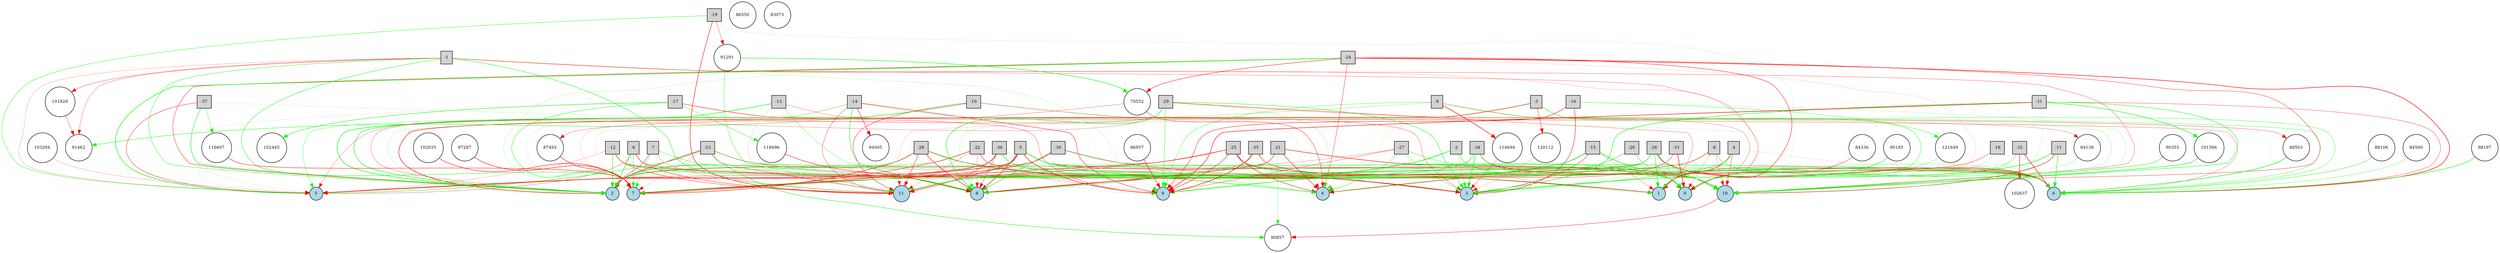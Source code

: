 digraph {
	node [fontsize=9 height=0.4 shape=circle width=0.2]
	-1 [fillcolor="lightgray" shape=box style=filled]
	-2 [fillcolor=lightgray shape=box style=filled]
	-3 [fillcolor=lightgray shape=box style=filled]
	-4 [fillcolor=lightgray shape=box style=filled]
	-5 [fillcolor=lightgray shape=box style=filled]
	-6 [fillcolor=lightgray shape=box style=filled]
	-7 [fillcolor=lightgray shape=box style=filled]
	-8 [fillcolor=lightgray shape=box style=filled]
	-9 [fillcolor=lightgray shape=box style=filled]
	-10 [fillcolor=lightgray shape=box style=filled]
	-11 [fillcolor=lightgray shape=box style=filled]
	-12 [fillcolor=lightgray shape=box style=filled]
	-13 [fillcolor=lightgray shape=box style=filled]
	-14 [fillcolor=lightgray shape=box style=filled]
	-15 [fillcolor=lightgray shape=box style=filled]
	-16 [fillcolor=lightgray shape=box style=filled]
	-17 [fillcolor=lightgray shape=box style=filled]
	-18 [fillcolor=lightgray shape=box style=filled]
	-19 [fillcolor=lightgray shape=box style=filled]
	-20 [fillcolor=lightgray shape=box style=filled]
	-21 [fillcolor=lightgray shape=box style=filled]
	-22 [fillcolor=lightgray shape=box style=filled]
	-23 [fillcolor=lightgray shape=box style=filled]
	-24 [fillcolor=lightgray shape=box style=filled]
	-25 [fillcolor=lightgray shape=box style=filled]
	-26 [fillcolor=lightgray shape=box style=filled]
	-27 [fillcolor=lightgray shape=box style=filled]
	-28 [fillcolor=lightgray shape=box style=filled]
	-29 [fillcolor=lightgray shape=box style=filled]
	-30 [fillcolor=lightgray shape=box style=filled]
	-31 [fillcolor=lightgray shape=box style=filled]
	-32 [fillcolor=lightgray shape=box style=filled]
	-33 [fillcolor=lightgray shape=box style=filled]
	-34 [fillcolor=lightgray shape=box style=filled]
	-35 [fillcolor=lightgray shape=box style=filled]
	-36 [fillcolor=lightgray shape=box style=filled]
	-37 [fillcolor=lightgray shape=box style=filled]
	97287 [fillcolor=white style=filled]
	114694 [fillcolor=white style=filled]
	102035 [fillcolor=white style=filled]
	84500 [fillcolor=white style=filled]
	98197 [fillcolor=white style=filled]
	86550 [fillcolor=white style=filled]
	70552 [fillcolor=white style=filled]
	91291 [fillcolor=white style=filled]
	83073 [fillcolor=white style=filled]
	84138 [fillcolor=white style=filled]
	// 88106 [fillcolor=white style=filled]
	86957 [fillcolor=white style=filled]
	102445 [fillcolor=white style=filled]
	120112 [fillcolor=white style=filled]
	121649 [fillcolor=white style=filled]
	94005 [fillcolor=white style=filled]
	88503 [fillcolor=white style=filled]
	101566 [fillcolor=white style=filled]
	87492 [fillcolor=white style=filled]
	101828 [fillcolor=white style=filled]
	91462 [fillcolor=white style=filled]
	90185 [fillcolor=white style=filled]
	80857 [fillcolor=white style=filled]
	118496 [fillcolor=white style=filled]
	102637 [fillcolor=white style=filled]
	84336 [fillcolor=white style=filled]
	90355 [fillcolor=white style=filled]
	103294 [fillcolor=white style=filled]
	116607 [fillcolor=white style=filled]
	0 [fillcolor=lightblue style=filled]
	1 [fillcolor=lightblue style=filled]
	2 [fillcolor=lightblue style=filled]
	3 [fillcolor=lightblue style=filled]
	4 [fillcolor=lightblue style=filled]
	5 [fillcolor=lightblue style=filled]
	6 [fillcolor=lightblue style=filled]
	7 [fillcolor=lightblue style=filled]
	8 [fillcolor=lightblue style=filled]
	9 [fillcolor=lightblue style=filled]
	10 [fillcolor=lightblue style=filled]
	11 [fillcolor=lightblue style=filled]
	-1 -> 0 [color=red penwidth=0.456252402236221 style=solid]
	-1 -> 1 [color=red penwidth=0.2727561947872078 style=solid]
	-1 -> 2 [color=green penwidth=0.7214124290877547 style=solid]
	-1 -> 5 [color=red penwidth=0.3011798209009534 style=solid]
	-1 -> 7 [color=green penwidth=0.7953571737641137 style=solid]
	-1 -> 9 [color=green penwidth=0.23792401157021717 style=solid]
	-1 -> 10 [color=red penwidth=0.5036443946009203 style=solid]
	-1 -> 11 [color=green penwidth=0.8019369033346403 style=solid]
	-2 -> 1 [color=green penwidth=0.4496201278758972 style=solid]
	-2 -> 3 [color=green penwidth=0.3616596359227996 style=solid]
	-2 -> 9 [color=green penwidth=0.6649695205886689 style=solid]
	-2 -> 10 [color=green penwidth=0.7356551792357465 style=solid]
	-2 -> 11 [color=green penwidth=0.7873859938541924 style=solid]
	-3 -> 0 [color=green penwidth=0.6770836648339421 style=solid]
	-3 -> 2 [color=red penwidth=1.0707538739570768 style=solid]
	-3 -> 4 [color=green penwidth=0.15047259664840232 style=solid]
	-3 -> 6 [color=green penwidth=0.5758196678838757 style=solid]
	-3 -> 8 [color=green penwidth=0.28246949445228 style=solid]
	-4 -> 1 [color=red penwidth=1.0006937154818558 style=solid]
	-4 -> 3 [color=green penwidth=0.8196117614007209 style=solid]
	-4 -> 4 [color=green penwidth=0.2444625281675369 style=solid]
	-4 -> 6 [color=red penwidth=0.13652499632104323 style=solid]
	-4 -> 10 [color=red penwidth=0.7097044395423556 style=solid]
	-5 -> 0 [color=red penwidth=0.9047537644634439 style=solid]
	-5 -> 1 [color=green penwidth=0.9468454196421455 style=solid]
	-5 -> 2 [color=green penwidth=0.8317500386661586 style=solid]
	-5 -> 4 [color=red penwidth=0.11412224717901168 style=solid]
	-5 -> 6 [color=green penwidth=0.854796270400133 style=solid]
	-5 -> 7 [color=red penwidth=1.0354306120774268 style=solid]
	-5 -> 8 [color=red penwidth=1.0276004368737632 style=solid]
	-5 -> 9 [color=red penwidth=1.0556392751741865 style=solid]
	-5 -> 11 [color=red penwidth=0.767599837236047 style=solid]
	-6 -> 1 [color=red penwidth=0.6277659123037772 style=solid]
	-6 -> 2 [color=green penwidth=1.0593779414973483 style=solid]
	-6 -> 4 [color=green penwidth=0.28201229003353034 style=solid]
	-6 -> 5 [color=red penwidth=0.46305648939716837 style=solid]
	-6 -> 7 [color=green penwidth=0.6970967996659311 style=solid]
	-6 -> 11 [color=red penwidth=0.7457760830535706 style=solid]
	-7 -> 2 [color=red penwidth=0.7151768663726564 style=solid]
	-7 -> 3 [color=green penwidth=0.5886901630642806 style=solid]
	-7 -> 7 [color=green penwidth=0.4259940004073587 style=solid]
	-7 -> 11 [color=red penwidth=0.3499491980206334 style=solid]
	-8 -> 0 [color=red penwidth=0.3513016828497785 style=solid]
	-8 -> 3 [color=green penwidth=0.22439824774361586 style=solid]
	-8 -> 6 [color=green penwidth=0.7916949236448595 style=solid]
	-8 -> 8 [color=green penwidth=0.22997399936027288 style=solid]
	-8 -> 10 [color=red penwidth=0.3975651318477752 style=solid]
	-8 -> 11 [color=red penwidth=0.7700964163294998 style=solid]
	-9 -> 1 [color=red penwidth=0.39777477920380455 style=solid]
	-9 -> 2 [color=green penwidth=0.26406647560440344 style=solid]
	-9 -> 6 [color=green penwidth=0.5484319474697673 style=solid]
	-9 -> 7 [color=red penwidth=0.14230992595453187 style=solid]
	-9 -> 9 [color=green penwidth=0.5975845257813116 style=solid]
	-10 -> 2 [color=green penwidth=0.9861001612419426 style=solid]
	-10 -> 3 [color=red penwidth=0.5236115792432502 style=solid]
	-10 -> 6 [color=green penwidth=0.16944597594140856 style=solid]
	-10 -> 9 [color=green penwidth=0.11538529622305208 style=solid]
	-10 -> 11 [color=red penwidth=0.7160260315608352 style=solid]
	-11 -> 0 [color=green penwidth=0.6757026163491427 style=solid]
	-11 -> 3 [color=green penwidth=1.0741168638541405 style=solid]
	-11 -> 6 [color=green penwidth=0.9212305041278409 style=solid]
	-11 -> 10 [color=red penwidth=0.8153497959021473 style=solid]
	-12 -> 2 [color=green penwidth=0.8476071294498989 style=solid]
	-12 -> 3 [color=red penwidth=0.9136926249233331 style=solid]
	-12 -> 5 [color=red penwidth=0.30322055740791065 style=solid]
	-12 -> 8 [color=green penwidth=1.0058812359862923 style=solid]
	-12 -> 11 [color=red penwidth=0.6729571059301743 style=solid]
	-13 -> 2 [color=green penwidth=1.099634885368065 style=solid]
	-13 -> 8 [color=green penwidth=0.49987435358642396 style=solid]
	-13 -> 11 [color=red penwidth=0.2073551737610441 style=solid]
	-14 -> 4 [color=red penwidth=0.10724429561763552 style=solid]
	-14 -> 5 [color=green penwidth=0.5132120672853834 style=solid]
	-14 -> 7 [color=red penwidth=0.12456927556950462 style=solid]
	-14 -> 8 [color=green penwidth=0.926796106086761 style=solid]
	-14 -> 9 [color=red penwidth=0.800946685511125 style=solid]
	-14 -> 10 [color=green penwidth=0.333134997543051 style=solid]
	-14 -> 11 [color=red penwidth=0.5659160960449482 style=solid]
	-15 -> 0 [color=green penwidth=0.9131605734065821 style=solid]
	-15 -> 1 [color=red penwidth=0.38126154150739555 style=solid]
	-15 -> 3 [color=red penwidth=0.7484142799881094 style=solid]
	-15 -> 4 [color=red penwidth=0.39439706232011973 style=solid]
	-15 -> 6 [color=green penwidth=0.412204220101806 style=solid]
	-15 -> 8 [color=green penwidth=0.86390653453728 style=solid]
	-15 -> 11 [color=green penwidth=0.9782071143481524 style=solid]
	-16 -> 3 [color=red penwidth=0.8704423790900978 style=solid]
	-16 -> 4 [color=red penwidth=0.12038405663485544 style=solid]
	-16 -> 9 [color=red penwidth=0.7931424358249682 style=solid]
	-16 -> 10 [color=green penwidth=0.252864485132121 style=solid]
	-17 -> 5 [color=red penwidth=0.1094908700133094 style=solid]
	-17 -> 6 [color=red penwidth=0.40515052187316425 style=solid]
	-17 -> 7 [color=green penwidth=0.7491653873809775 style=solid]
	-17 -> 9 [color=red penwidth=0.5129854264058945 style=solid]
	-18 -> 1 [color=red penwidth=0.6217415238608274 style=solid]
	-18 -> 10 [color=red penwidth=0.19803485468380858 style=solid]
	-19 -> 1 [color=green penwidth=0.20251237866431362 style=solid]
	-19 -> 5 [color=green penwidth=0.680968932557903 style=solid]
	-19 -> 11 [color=red penwidth=0.9672349473472778 style=solid]
	-20 -> 0 [color=red penwidth=0.123860464702826 style=solid]
	-20 -> 4 [color=green penwidth=0.6733954244115538 style=solid]
	-20 -> 5 [color=red penwidth=0.10208851115247133 style=solid]
	-20 -> 10 [color=green penwidth=0.6279404989003877 style=solid]
	-21 -> 0 [color=green penwidth=0.7717053501991812 style=solid]
	-21 -> 4 [color=red penwidth=0.9102805620968691 style=solid]
	-21 -> 8 [color=red penwidth=0.9949264743581329 style=solid]
	-21 -> 9 [color=green penwidth=0.1382360276698932 style=solid]
	-21 -> 10 [color=red penwidth=0.9598167587772471 style=solid]
	-21 -> 11 [color=green penwidth=0.2948468506674774 style=solid]
	-22 -> 0 [color=red penwidth=0.6650705067655763 style=solid]
	-22 -> 1 [color=red penwidth=0.38751086489804243 style=solid]
	-22 -> 2 [color=green penwidth=0.6318890917925021 style=solid]
	-22 -> 4 [color=red penwidth=0.1399719689357576 style=solid]
	-22 -> 7 [color=red penwidth=0.8203038910472745 style=solid]
	-22 -> 8 [color=red penwidth=0.374408396221629 style=solid]
	-22 -> 9 [color=green penwidth=0.1775279959781694 style=solid]
	-22 -> 11 [color=red penwidth=0.331431834142745 style=solid]
	-23 -> 0 [color=red penwidth=0.22663253201575442 style=solid]
	-23 -> 2 [color=red penwidth=1.0308871542159088 style=solid]
	-23 -> 3 [color=red penwidth=0.6072020667405315 style=solid]
	-23 -> 5 [color=green penwidth=0.8247839508055653 style=solid]
	-23 -> 6 [color=green penwidth=0.9016181247807588 style=solid]
	-23 -> 7 [color=red penwidth=0.24079249834102093 style=solid]
	-23 -> 10 [color=red penwidth=0.3741269940971569 style=solid]
	-23 -> 11 [color=red penwidth=0.6204438518261944 style=solid]
	-24 -> 0 [color=red penwidth=0.17078652790500218 style=solid]
	-24 -> 1 [color=red penwidth=0.797480768610089 style=solid]
	-24 -> 2 [color=red penwidth=0.7443101299701357 style=solid]
	-24 -> 4 [color=red penwidth=0.6610721059972463 style=solid]
	-24 -> 5 [color=green penwidth=1.0981135604864378 style=solid]
	-24 -> 6 [color=red penwidth=1.08640187476543 style=solid]
	-24 -> 7 [color=green penwidth=0.23095846029239922 style=solid]
	-24 -> 10 [color=red penwidth=0.638103141043659 style=solid]
	-25 -> 2 [color=green penwidth=0.3381575215211555 style=solid]
	-25 -> 3 [color=green penwidth=0.5731423804376597 style=solid]
	-25 -> 4 [color=red penwidth=0.8566874192423827 style=solid]
	-25 -> 5 [color=red penwidth=0.6004845011271628 style=solid]
	-25 -> 6 [color=green penwidth=0.8199834668925464 style=solid]
	-25 -> 7 [color=red penwidth=0.9814435314561246 style=solid]
	-25 -> 9 [color=red penwidth=0.8297818980158186 style=solid]
	-25 -> 10 [color=red penwidth=0.9323165060120236 style=solid]
	-26 -> 0 [color=green penwidth=0.4291097208045759 style=solid]
	-26 -> 1 [color=green penwidth=0.8734635629220463 style=solid]
	-26 -> 6 [color=red penwidth=1.0793338382177733 style=solid]
	-26 -> 8 [color=red penwidth=0.855766164621301 style=solid]
	-26 -> 9 [color=green penwidth=0.8598419218184806 style=solid]
	-26 -> 10 [color=green penwidth=0.702008866426349 style=solid]
	-26 -> 11 [color=green penwidth=0.6314217855205188 style=solid]
	-27 -> 0 [color=green penwidth=0.31754593722085256 style=solid]
	-27 -> 3 [color=green penwidth=0.5353470593950044 style=solid]
	-27 -> 4 [color=green penwidth=0.6746067714654368 style=solid]
	-27 -> 7 [color=red penwidth=0.3947416461408567 style=solid]
	-27 -> 9 [color=red penwidth=0.5339647812675584 style=solid]
	-27 -> 10 [color=green penwidth=0.5830276285136019 style=solid]
	-28 -> 2 [color=green penwidth=0.7931369244104726 style=solid]
	-28 -> 3 [color=red penwidth=0.978456996104968 style=solid]
	-28 -> 4 [color=green penwidth=0.6989065211458193 style=solid]
	-28 -> 5 [color=green penwidth=0.2827533274812034 style=solid]
	-28 -> 7 [color=red penwidth=0.928649366608458 style=solid]
	-28 -> 8 [color=red penwidth=0.9619949682995462 style=solid]
	-28 -> 9 [color=red penwidth=0.3181389443780053 style=solid]
	-28 -> 10 [color=green penwidth=0.22328933310585533 style=solid]
	-28 -> 11 [color=red penwidth=0.7916877185293202 style=solid]
	-29 -> 1 [color=red penwidth=0.4645455676753599 style=solid]
	-29 -> 2 [color=red penwidth=0.46446487653971824 style=solid]
	-29 -> 3 [color=green penwidth=0.8103741182977647 style=solid]
	-29 -> 4 [color=green penwidth=0.3366145437563134 style=solid]
	-29 -> 5 [color=red penwidth=0.40404204155345635 style=solid]
	-29 -> 7 [color=red penwidth=0.20746933434265272 style=solid]
	-29 -> 8 [color=green penwidth=0.9903443018413093 style=solid]
	-29 -> 9 [color=green penwidth=0.7012979051624789 style=solid]
	-30 -> 0 [color=green penwidth=0.5621242746182277 style=solid]
	-30 -> 1 [color=red penwidth=0.6233801389213888 style=solid]
	-30 -> 2 [color=red penwidth=0.6809131656294615 style=solid]
	-30 -> 4 [color=green penwidth=0.4483166061055953 style=solid]
	-30 -> 5 [color=red penwidth=1.032652463073809 style=solid]
	-30 -> 8 [color=green penwidth=0.9121991107861919 style=solid]
	-31 -> 0 [color=green penwidth=0.2182490443755302 style=solid]
	-31 -> 3 [color=green penwidth=0.9718282780675419 style=solid]
	-31 -> 6 [color=red penwidth=0.5621908113521993 style=solid]
	-31 -> 9 [color=red penwidth=1.00237578061244 style=solid]
	-31 -> 10 [color=green penwidth=0.8312617349768389 style=solid]
	-31 -> 11 [color=red penwidth=0.2035206776160904 style=solid]
	-32 -> 0 [color=green penwidth=0.3647865176710804 style=solid]
	-32 -> 1 [color=green penwidth=0.6122136191021547 style=solid]
	-32 -> 6 [color=red penwidth=1.042835337644678 style=solid]
	-32 -> 7 [color=green penwidth=0.3139977128254393 style=solid]
	-33 -> 0 [color=red penwidth=1.0925635093597938 style=solid]
	-33 -> 3 [color=green penwidth=0.23881755594303158 style=solid]
	-33 -> 4 [color=red penwidth=0.6531362927328136 style=solid]
	-34 -> 3 [color=green penwidth=1.0863820488784426 style=solid]
	-34 -> 6 [color=red penwidth=1.006247204117007 style=solid]
	-34 -> 7 [color=green penwidth=0.6190066015831218 style=solid]
	-34 -> 10 [color=green penwidth=0.9180177701133806 style=solid]
	-34 -> 11 [color=green penwidth=1.025915229988632 style=solid]
	-35 -> 2 [color=green penwidth=0.32048101752878877 style=solid]
	-35 -> 3 [color=red penwidth=0.23680585487803021 style=solid]
	-35 -> 6 [color=red penwidth=0.7374973425719485 style=solid]
	-35 -> 8 [color=green penwidth=0.7657749650994162 style=solid]
	-35 -> 9 [color=red penwidth=1.0782075608535284 style=solid]
	-36 -> 0 [color=green penwidth=0.9414847723767442 style=solid]
	-36 -> 1 [color=green penwidth=0.24258900775896644 style=solid]
	-36 -> 5 [color=red penwidth=1.0346615088621263 style=solid]
	-36 -> 6 [color=green penwidth=0.5103221262288499 style=solid]
	-36 -> 7 [color=green penwidth=0.3105536067114901 style=solid]
	-36 -> 8 [color=red penwidth=0.5664692520575664 style=solid]
	-36 -> 9 [color=green penwidth=0.17922838019767498 style=solid]
	-36 -> 11 [color=red penwidth=0.4998197257695395 style=solid]
	-37 -> 0 [color=green penwidth=0.2099541145077616 style=solid]
	-37 -> 2 [color=green penwidth=0.9226386060763531 style=solid]
	-37 -> 5 [color=red penwidth=0.6865956566391748 style=solid]
	-24 -> 70552 [color=red penwidth=0.8008020868019857 style=solid]
	70552 -> 4 [color=red penwidth=0.6763002407856581 style=solid]
	-23 -> 80857 [color=green penwidth=0.8180043655319501 style=solid]
	-13 -> 84138 [color=red penwidth=0.4188253520340034 style=solid]
	84138 -> 10 [color=green penwidth=0.3324894937007993 style=solid]
	84336 -> 0 [color=red penwidth=0.6642764431544957 style=solid]
	84500 -> 6 [color=green penwidth=0.504285863889769 style=solid]
	10 -> 80857 [color=red penwidth=0.7041478253918384 style=solid]
	-21 -> 80857 [color=green penwidth=0.40224924127942974 style=solid]
	86957 -> 9 [color=red penwidth=0.9494772857163362 style=solid]
	70552 -> 87492 [color=red penwidth=0.4672601308447718 style=solid]
	87492 -> 7 [color=red penwidth=0.8873814277056703 style=solid]
	88106 -> 6 [color=green penwidth=0.6972875805566708 style=solid]
	88503 -> 6 [color=green penwidth=1.0766984091246745 style=solid]
	90185 -> 0 [color=green penwidth=0.9382428234942167 style=solid]
	90355 -> 10 [color=green penwidth=0.8393577078474158 style=solid]
	-19 -> 91291 [color=red penwidth=0.5452349168467857 style=solid]
	91291 -> 11 [color=green penwidth=0.6349200358427943 style=solid]
	91462 -> 5 [color=green penwidth=0.13048082044134338 style=solid]
	-14 -> 94005 [color=red penwidth=0.8649738546541924 style=solid]
	94005 -> 8 [color=green penwidth=0.17634755443236064 style=solid]
	97287 -> 7 [color=red penwidth=0.944031504435691 style=solid]
	-1 -> 91462 [color=red penwidth=0.4630693988649567 style=solid]
	98197 -> 6 [color=green penwidth=0.9606833332455537 style=solid]
	-31 -> 101566 [color=green penwidth=0.9931513888279452 style=solid]
	101566 -> 10 [color=green penwidth=1.0286532698218918 style=solid]
	-1 -> 101828 [color=red penwidth=0.5270019425119544 style=solid]
	101828 -> 91462 [color=red penwidth=0.5564019783827242 style=solid]
	102035 -> 7 [color=red penwidth=0.9238638046649282 style=solid]
	-29 -> 88503 [color=red penwidth=0.5112436935316403 style=solid]
	-17 -> 102445 [color=green penwidth=0.86873236589842 style=solid]
	91291 -> 70552 [color=green penwidth=0.9646399744639881 style=solid]
	-32 -> 102637 [color=red penwidth=1.006043587528868 style=solid]
	103294 -> 5 [color=red penwidth=0.29858356664762387 style=solid]
	-9 -> 114694 [color=red penwidth=1.0633574628010383 style=solid]
	114694 -> 3 [color=red penwidth=0.4713038406846065 style=solid]
	-37 -> 116607 [color=green penwidth=0.6 style=solid]
	116607 -> 7 [color=red penwidth=0.8317851331854781 style=solid]
	-17 -> 118496 [color=green penwidth=0.6 style=solid]
	118496 -> 8 [color=red penwidth=0.8497255622545202 style=solid]
	-3 -> 120112 [color=red penwidth=0.7144116117276548 style=solid]
	120112 -> 3 [color=red penwidth=0.2517002592309171 style=solid]
	-10 -> 91462 [color=green penwidth=0.7621292094659823 style=solid]
	-16 -> 121649 [color=green penwidth=0.6 style=solid]
	121649 -> 0 [color=green penwidth=0.4765940706621389 style=solid]
}
